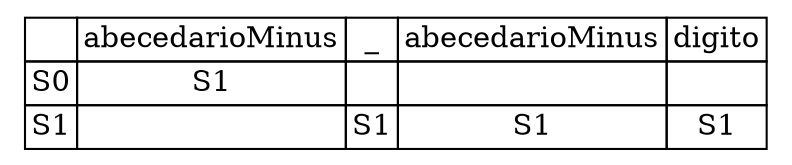 digraph TablaEstados{
tbl [
shape = plaintext
label = <
<table border='0' cellborder='1' color='black' cellspacing='0'>
<tr><td></td><td>abecedarioMinus</td><td>_</td><td>abecedarioMinus</td><td>digito</td></tr>
<tr><td>S0</td><td>S1</td><td></td><td></td><td></td></tr>
<tr><td>S1</td><td></td><td>S1</td><td>S1</td><td>S1</td></tr>
</table>
>];
}
